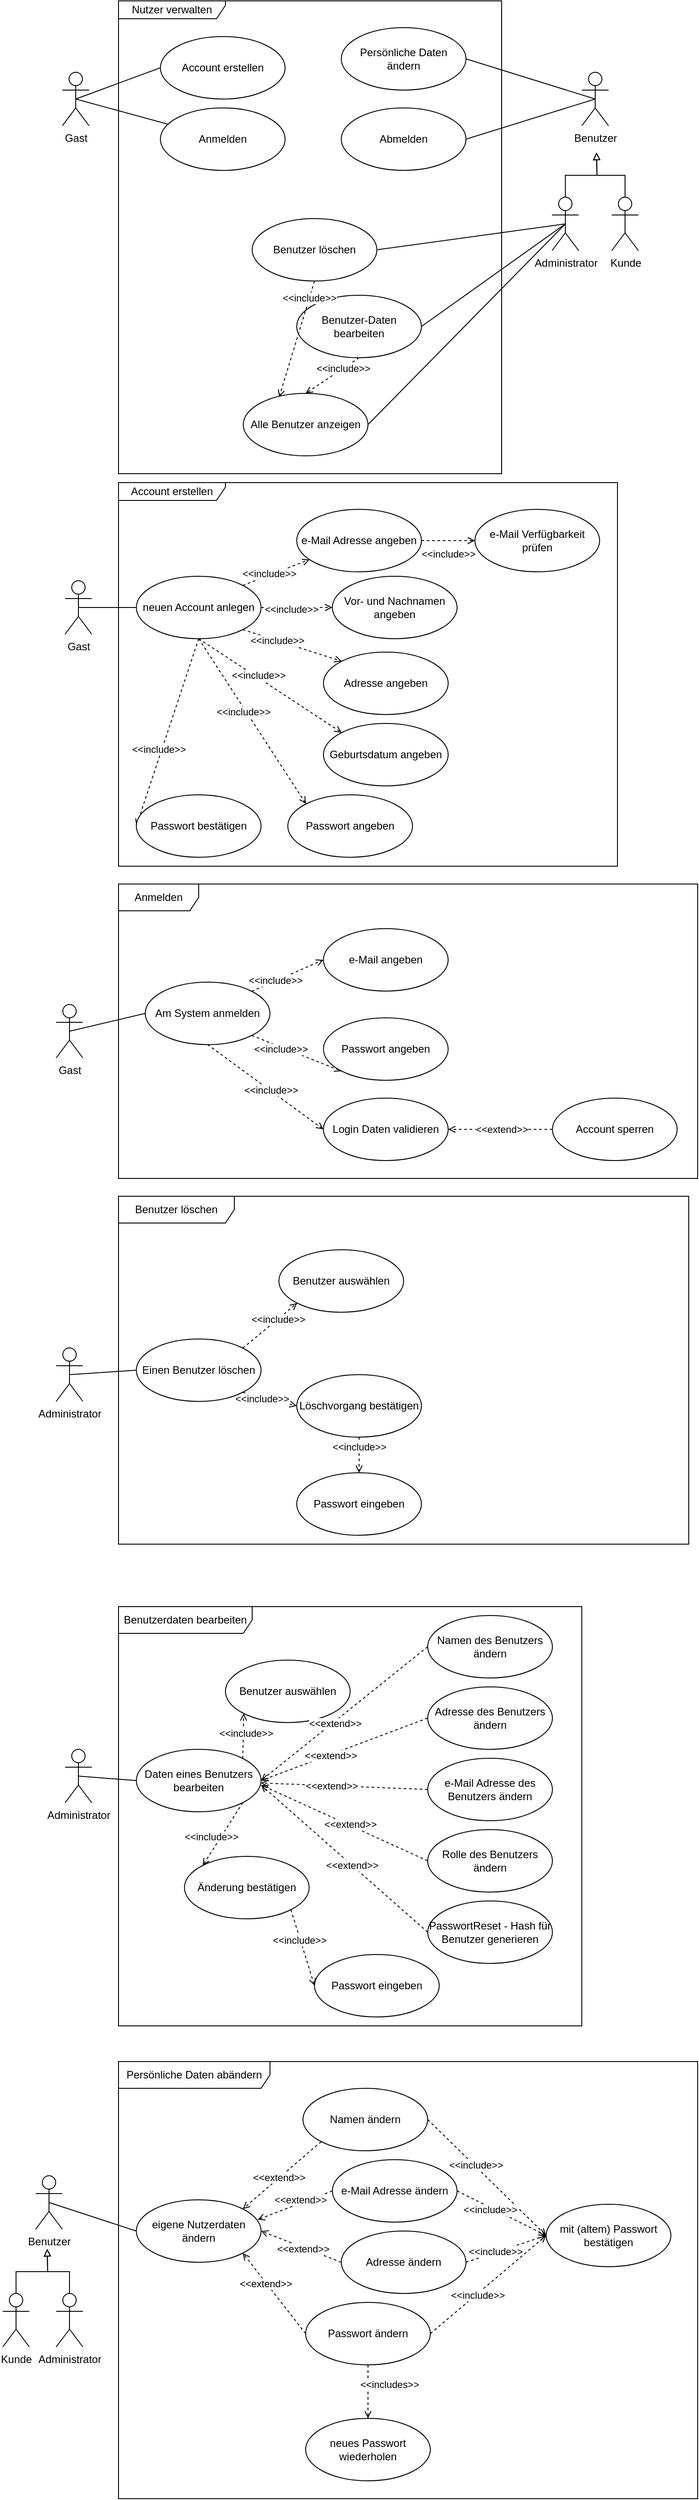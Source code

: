 <mxfile version="13.7.3" type="device"><diagram id="POeYFkMd1v-zB3PudqXQ" name="Seite-1"><mxGraphModel dx="1178" dy="675" grid="1" gridSize="10" guides="1" tooltips="1" connect="1" arrows="1" fold="1" page="1" pageScale="1" pageWidth="827" pageHeight="1169" math="0" shadow="0"><root><mxCell id="0"/><mxCell id="1" parent="0"/><mxCell id="d0swDV7jjRTAJCS_NBHb-1" value="Nutzer verwalten" style="shape=umlFrame;whiteSpace=wrap;html=1;width=120;height=20;" vertex="1" parent="1"><mxGeometry x="200" y="160" width="430" height="530" as="geometry"/></mxCell><mxCell id="d0swDV7jjRTAJCS_NBHb-11" style="rounded=0;orthogonalLoop=1;jettySize=auto;html=1;exitX=0.5;exitY=0.5;exitDx=0;exitDy=0;exitPerimeter=0;entryX=0;entryY=0.5;entryDx=0;entryDy=0;endArrow=none;endFill=0;" edge="1" parent="1" source="d0swDV7jjRTAJCS_NBHb-2" target="d0swDV7jjRTAJCS_NBHb-4"><mxGeometry relative="1" as="geometry"/></mxCell><mxCell id="d0swDV7jjRTAJCS_NBHb-12" style="rounded=0;orthogonalLoop=1;jettySize=auto;html=1;exitX=0.5;exitY=0.5;exitDx=0;exitDy=0;exitPerimeter=0;endArrow=none;endFill=0;" edge="1" parent="1" source="d0swDV7jjRTAJCS_NBHb-2" target="d0swDV7jjRTAJCS_NBHb-5"><mxGeometry relative="1" as="geometry"/></mxCell><mxCell id="d0swDV7jjRTAJCS_NBHb-2" value="Gast" style="shape=umlActor;verticalLabelPosition=bottom;verticalAlign=top;html=1;" vertex="1" parent="1"><mxGeometry x="137" y="240" width="30" height="60" as="geometry"/></mxCell><mxCell id="d0swDV7jjRTAJCS_NBHb-4" value="Account erstellen" style="ellipse;whiteSpace=wrap;html=1;" vertex="1" parent="1"><mxGeometry x="247" y="200" width="140" height="70" as="geometry"/></mxCell><mxCell id="d0swDV7jjRTAJCS_NBHb-5" value="Anmelden" style="ellipse;whiteSpace=wrap;html=1;" vertex="1" parent="1"><mxGeometry x="247" y="280" width="140" height="70" as="geometry"/></mxCell><mxCell id="d0swDV7jjRTAJCS_NBHb-6" value="Persönliche Daten ändern" style="ellipse;whiteSpace=wrap;html=1;" vertex="1" parent="1"><mxGeometry x="450" y="190" width="140" height="70" as="geometry"/></mxCell><mxCell id="d0swDV7jjRTAJCS_NBHb-7" value="Abmelden" style="ellipse;whiteSpace=wrap;html=1;" vertex="1" parent="1"><mxGeometry x="450" y="280" width="140" height="70" as="geometry"/></mxCell><mxCell id="d0swDV7jjRTAJCS_NBHb-59" style="edgeStyle=none;rounded=0;orthogonalLoop=1;jettySize=auto;html=1;exitX=0.5;exitY=1;exitDx=0;exitDy=0;entryX=0.5;entryY=0;entryDx=0;entryDy=0;dashed=1;endArrow=open;endFill=0;" edge="1" parent="1" source="d0swDV7jjRTAJCS_NBHb-8" target="d0swDV7jjRTAJCS_NBHb-57"><mxGeometry relative="1" as="geometry"/></mxCell><mxCell id="d0swDV7jjRTAJCS_NBHb-61" value="&amp;lt;&amp;lt;include&amp;gt;&amp;gt;" style="edgeLabel;html=1;align=center;verticalAlign=middle;resizable=0;points=[];" vertex="1" connectable="0" parent="d0swDV7jjRTAJCS_NBHb-59"><mxGeometry x="-0.386" relative="1" as="geometry"><mxPoint as="offset"/></mxGeometry></mxCell><mxCell id="d0swDV7jjRTAJCS_NBHb-8" value="Benutzer-Daten bearbeiten" style="ellipse;whiteSpace=wrap;html=1;" vertex="1" parent="1"><mxGeometry x="400" y="490" width="140" height="70" as="geometry"/></mxCell><mxCell id="d0swDV7jjRTAJCS_NBHb-60" style="edgeStyle=none;rounded=0;orthogonalLoop=1;jettySize=auto;html=1;exitX=0.5;exitY=1;exitDx=0;exitDy=0;entryX=0.288;entryY=0.059;entryDx=0;entryDy=0;entryPerimeter=0;dashed=1;endArrow=open;endFill=0;" edge="1" parent="1" source="d0swDV7jjRTAJCS_NBHb-9" target="d0swDV7jjRTAJCS_NBHb-57"><mxGeometry relative="1" as="geometry"/></mxCell><mxCell id="d0swDV7jjRTAJCS_NBHb-62" value="&amp;lt;&amp;lt;include&amp;gt;&amp;gt;" style="edgeLabel;html=1;align=center;verticalAlign=middle;resizable=0;points=[];" vertex="1" connectable="0" parent="d0swDV7jjRTAJCS_NBHb-60"><mxGeometry x="-0.714" y="-1" relative="1" as="geometry"><mxPoint as="offset"/></mxGeometry></mxCell><mxCell id="d0swDV7jjRTAJCS_NBHb-9" value="Benutzer löschen" style="ellipse;whiteSpace=wrap;html=1;" vertex="1" parent="1"><mxGeometry x="350" y="404" width="140" height="70" as="geometry"/></mxCell><mxCell id="d0swDV7jjRTAJCS_NBHb-15" style="edgeStyle=none;rounded=0;orthogonalLoop=1;jettySize=auto;html=1;exitX=0.5;exitY=0.5;exitDx=0;exitDy=0;exitPerimeter=0;entryX=1;entryY=0.5;entryDx=0;entryDy=0;endArrow=none;endFill=0;" edge="1" parent="1" source="d0swDV7jjRTAJCS_NBHb-146" target="d0swDV7jjRTAJCS_NBHb-8"><mxGeometry relative="1" as="geometry"><mxPoint x="725" y="510" as="sourcePoint"/></mxGeometry></mxCell><mxCell id="d0swDV7jjRTAJCS_NBHb-16" style="edgeStyle=none;rounded=0;orthogonalLoop=1;jettySize=auto;html=1;exitX=0.5;exitY=0.5;exitDx=0;exitDy=0;exitPerimeter=0;entryX=1;entryY=0.5;entryDx=0;entryDy=0;endArrow=none;endFill=0;" edge="1" parent="1" source="d0swDV7jjRTAJCS_NBHb-146" target="d0swDV7jjRTAJCS_NBHb-9"><mxGeometry relative="1" as="geometry"><mxPoint x="725" y="510" as="sourcePoint"/></mxGeometry></mxCell><mxCell id="d0swDV7jjRTAJCS_NBHb-58" style="edgeStyle=none;rounded=0;orthogonalLoop=1;jettySize=auto;html=1;exitX=0.5;exitY=0.5;exitDx=0;exitDy=0;exitPerimeter=0;entryX=1;entryY=0.5;entryDx=0;entryDy=0;endArrow=none;endFill=0;" edge="1" parent="1" source="d0swDV7jjRTAJCS_NBHb-146" target="d0swDV7jjRTAJCS_NBHb-57"><mxGeometry relative="1" as="geometry"><mxPoint x="725" y="510" as="sourcePoint"/></mxGeometry></mxCell><mxCell id="d0swDV7jjRTAJCS_NBHb-17" value="Account erstellen" style="shape=umlFrame;whiteSpace=wrap;html=1;width=120;height=20;" vertex="1" parent="1"><mxGeometry x="200" y="700" width="560" height="430" as="geometry"/></mxCell><mxCell id="d0swDV7jjRTAJCS_NBHb-24" style="edgeStyle=none;rounded=0;orthogonalLoop=1;jettySize=auto;html=1;exitX=0.5;exitY=0.5;exitDx=0;exitDy=0;exitPerimeter=0;endArrow=none;endFill=0;" edge="1" parent="1" source="d0swDV7jjRTAJCS_NBHb-18" target="d0swDV7jjRTAJCS_NBHb-19"><mxGeometry relative="1" as="geometry"/></mxCell><mxCell id="d0swDV7jjRTAJCS_NBHb-18" value="Gast" style="shape=umlActor;verticalLabelPosition=bottom;verticalAlign=top;html=1;" vertex="1" parent="1"><mxGeometry x="140" y="810" width="30" height="60" as="geometry"/></mxCell><mxCell id="d0swDV7jjRTAJCS_NBHb-29" style="edgeStyle=none;rounded=0;orthogonalLoop=1;jettySize=auto;html=1;exitX=1;exitY=0;exitDx=0;exitDy=0;dashed=1;endArrow=open;endFill=0;" edge="1" parent="1" source="d0swDV7jjRTAJCS_NBHb-19" target="d0swDV7jjRTAJCS_NBHb-20"><mxGeometry relative="1" as="geometry"/></mxCell><mxCell id="d0swDV7jjRTAJCS_NBHb-30" value="&amp;lt;&amp;lt;include&amp;gt;&amp;gt;" style="edgeLabel;html=1;align=center;verticalAlign=middle;resizable=0;points=[];" vertex="1" connectable="0" parent="d0swDV7jjRTAJCS_NBHb-29"><mxGeometry x="-0.198" y="2" relative="1" as="geometry"><mxPoint as="offset"/></mxGeometry></mxCell><mxCell id="d0swDV7jjRTAJCS_NBHb-31" style="edgeStyle=none;rounded=0;orthogonalLoop=1;jettySize=auto;html=1;exitX=1;exitY=0.5;exitDx=0;exitDy=0;entryX=0;entryY=0.5;entryDx=0;entryDy=0;dashed=1;endArrow=open;endFill=0;" edge="1" parent="1" source="d0swDV7jjRTAJCS_NBHb-19" target="d0swDV7jjRTAJCS_NBHb-21"><mxGeometry relative="1" as="geometry"/></mxCell><mxCell id="d0swDV7jjRTAJCS_NBHb-32" value="&amp;lt;&amp;lt;include&amp;gt;&amp;gt;" style="edgeLabel;html=1;align=center;verticalAlign=middle;resizable=0;points=[];" vertex="1" connectable="0" parent="d0swDV7jjRTAJCS_NBHb-31"><mxGeometry x="-0.158" y="-2" relative="1" as="geometry"><mxPoint as="offset"/></mxGeometry></mxCell><mxCell id="d0swDV7jjRTAJCS_NBHb-33" style="edgeStyle=none;rounded=0;orthogonalLoop=1;jettySize=auto;html=1;exitX=1;exitY=1;exitDx=0;exitDy=0;entryX=0;entryY=0;entryDx=0;entryDy=0;dashed=1;endArrow=open;endFill=0;" edge="1" parent="1" source="d0swDV7jjRTAJCS_NBHb-19" target="d0swDV7jjRTAJCS_NBHb-22"><mxGeometry relative="1" as="geometry"/></mxCell><mxCell id="d0swDV7jjRTAJCS_NBHb-34" value="&amp;lt;&amp;lt;include&amp;gt;&amp;gt;" style="edgeLabel;html=1;align=center;verticalAlign=middle;resizable=0;points=[];" vertex="1" connectable="0" parent="d0swDV7jjRTAJCS_NBHb-33"><mxGeometry x="-0.302" relative="1" as="geometry"><mxPoint as="offset"/></mxGeometry></mxCell><mxCell id="d0swDV7jjRTAJCS_NBHb-35" style="edgeStyle=none;rounded=0;orthogonalLoop=1;jettySize=auto;html=1;exitX=0.5;exitY=1;exitDx=0;exitDy=0;entryX=0;entryY=0;entryDx=0;entryDy=0;dashed=1;endArrow=open;endFill=0;" edge="1" parent="1" source="d0swDV7jjRTAJCS_NBHb-19" target="d0swDV7jjRTAJCS_NBHb-23"><mxGeometry relative="1" as="geometry"/></mxCell><mxCell id="d0swDV7jjRTAJCS_NBHb-36" value="&amp;lt;&amp;lt;include&amp;gt;&amp;gt;" style="edgeLabel;html=1;align=center;verticalAlign=middle;resizable=0;points=[];" vertex="1" connectable="0" parent="d0swDV7jjRTAJCS_NBHb-35"><mxGeometry x="-0.132" y="-3" relative="1" as="geometry"><mxPoint as="offset"/></mxGeometry></mxCell><mxCell id="d0swDV7jjRTAJCS_NBHb-37" style="edgeStyle=none;rounded=0;orthogonalLoop=1;jettySize=auto;html=1;exitX=0.5;exitY=1;exitDx=0;exitDy=0;entryX=0;entryY=0.5;entryDx=0;entryDy=0;dashed=1;endArrow=open;endFill=0;" edge="1" parent="1" source="d0swDV7jjRTAJCS_NBHb-19" target="d0swDV7jjRTAJCS_NBHb-25"><mxGeometry relative="1" as="geometry"/></mxCell><mxCell id="d0swDV7jjRTAJCS_NBHb-38" value="&amp;lt;&amp;lt;include&amp;gt;&amp;gt;" style="edgeLabel;html=1;align=center;verticalAlign=middle;resizable=0;points=[];" vertex="1" connectable="0" parent="d0swDV7jjRTAJCS_NBHb-37"><mxGeometry x="0.174" y="1" relative="1" as="geometry"><mxPoint x="-5.38" as="offset"/></mxGeometry></mxCell><mxCell id="d0swDV7jjRTAJCS_NBHb-113" style="edgeStyle=none;rounded=0;orthogonalLoop=1;jettySize=auto;html=1;exitX=0.5;exitY=1;exitDx=0;exitDy=0;entryX=0;entryY=0;entryDx=0;entryDy=0;dashed=1;endArrow=open;endFill=0;" edge="1" parent="1" source="d0swDV7jjRTAJCS_NBHb-19" target="d0swDV7jjRTAJCS_NBHb-112"><mxGeometry relative="1" as="geometry"/></mxCell><mxCell id="d0swDV7jjRTAJCS_NBHb-114" value="&amp;lt;&amp;lt;include&amp;gt;&amp;gt;" style="edgeLabel;html=1;align=center;verticalAlign=middle;resizable=0;points=[];" vertex="1" connectable="0" parent="d0swDV7jjRTAJCS_NBHb-113"><mxGeometry x="-0.186" y="2" relative="1" as="geometry"><mxPoint as="offset"/></mxGeometry></mxCell><mxCell id="d0swDV7jjRTAJCS_NBHb-19" value="neuen Account anlegen" style="ellipse;whiteSpace=wrap;html=1;" vertex="1" parent="1"><mxGeometry x="220" y="805" width="140" height="70" as="geometry"/></mxCell><mxCell id="d0swDV7jjRTAJCS_NBHb-27" style="edgeStyle=none;rounded=0;orthogonalLoop=1;jettySize=auto;html=1;exitX=1;exitY=0.5;exitDx=0;exitDy=0;entryX=0;entryY=0.5;entryDx=0;entryDy=0;dashed=1;endArrow=open;endFill=0;" edge="1" parent="1" source="d0swDV7jjRTAJCS_NBHb-20" target="d0swDV7jjRTAJCS_NBHb-26"><mxGeometry relative="1" as="geometry"/></mxCell><mxCell id="d0swDV7jjRTAJCS_NBHb-28" value="&amp;lt;&amp;lt;include&amp;gt;&amp;gt;" style="edgeLabel;html=1;align=center;verticalAlign=middle;resizable=0;points=[];" vertex="1" connectable="0" parent="d0swDV7jjRTAJCS_NBHb-27"><mxGeometry x="-0.343" y="-1" relative="1" as="geometry"><mxPoint x="10.19" y="14" as="offset"/></mxGeometry></mxCell><mxCell id="d0swDV7jjRTAJCS_NBHb-20" value="e-Mail Adresse angeben" style="ellipse;whiteSpace=wrap;html=1;" vertex="1" parent="1"><mxGeometry x="400" y="730" width="140" height="70" as="geometry"/></mxCell><mxCell id="d0swDV7jjRTAJCS_NBHb-21" value="Vor- und Nachnamen angeben" style="ellipse;whiteSpace=wrap;html=1;" vertex="1" parent="1"><mxGeometry x="440" y="805" width="140" height="70" as="geometry"/></mxCell><mxCell id="d0swDV7jjRTAJCS_NBHb-22" value="Adresse angeben" style="ellipse;whiteSpace=wrap;html=1;" vertex="1" parent="1"><mxGeometry x="430" y="890" width="140" height="70" as="geometry"/></mxCell><mxCell id="d0swDV7jjRTAJCS_NBHb-23" value="Passwort angeben" style="ellipse;whiteSpace=wrap;html=1;" vertex="1" parent="1"><mxGeometry x="390" y="1050" width="140" height="70" as="geometry"/></mxCell><mxCell id="d0swDV7jjRTAJCS_NBHb-25" value="Passwort bestätigen" style="ellipse;whiteSpace=wrap;html=1;" vertex="1" parent="1"><mxGeometry x="220" y="1050" width="140" height="70" as="geometry"/></mxCell><mxCell id="d0swDV7jjRTAJCS_NBHb-26" value="e-Mail Verfügbarkeit prüfen" style="ellipse;whiteSpace=wrap;html=1;" vertex="1" parent="1"><mxGeometry x="600" y="730" width="140" height="70" as="geometry"/></mxCell><mxCell id="d0swDV7jjRTAJCS_NBHb-39" value="Anmelden" style="shape=umlFrame;whiteSpace=wrap;html=1;width=90;height=30;" vertex="1" parent="1"><mxGeometry x="200" y="1150" width="650" height="330" as="geometry"/></mxCell><mxCell id="d0swDV7jjRTAJCS_NBHb-56" style="edgeStyle=none;rounded=0;orthogonalLoop=1;jettySize=auto;html=1;exitX=0.5;exitY=0.5;exitDx=0;exitDy=0;exitPerimeter=0;entryX=0;entryY=0.5;entryDx=0;entryDy=0;endArrow=none;endFill=0;" edge="1" parent="1" source="d0swDV7jjRTAJCS_NBHb-40" target="d0swDV7jjRTAJCS_NBHb-41"><mxGeometry relative="1" as="geometry"/></mxCell><mxCell id="d0swDV7jjRTAJCS_NBHb-40" value="Gast" style="shape=umlActor;verticalLabelPosition=bottom;verticalAlign=top;html=1;" vertex="1" parent="1"><mxGeometry x="130" y="1285" width="30" height="60" as="geometry"/></mxCell><mxCell id="d0swDV7jjRTAJCS_NBHb-44" style="edgeStyle=none;rounded=0;orthogonalLoop=1;jettySize=auto;html=1;exitX=1;exitY=0;exitDx=0;exitDy=0;entryX=0;entryY=0.5;entryDx=0;entryDy=0;dashed=1;endArrow=open;endFill=0;" edge="1" parent="1" source="d0swDV7jjRTAJCS_NBHb-41" target="d0swDV7jjRTAJCS_NBHb-42"><mxGeometry relative="1" as="geometry"/></mxCell><mxCell id="d0swDV7jjRTAJCS_NBHb-45" value="&amp;lt;&amp;lt;include&amp;gt;&amp;gt;" style="edgeLabel;html=1;align=center;verticalAlign=middle;resizable=0;points=[];" vertex="1" connectable="0" parent="d0swDV7jjRTAJCS_NBHb-44"><mxGeometry x="-0.342" y="1" relative="1" as="geometry"><mxPoint as="offset"/></mxGeometry></mxCell><mxCell id="d0swDV7jjRTAJCS_NBHb-46" style="edgeStyle=none;rounded=0;orthogonalLoop=1;jettySize=auto;html=1;exitX=1;exitY=1;exitDx=0;exitDy=0;entryX=0;entryY=1;entryDx=0;entryDy=0;dashed=1;endArrow=open;endFill=0;" edge="1" parent="1" source="d0swDV7jjRTAJCS_NBHb-41" target="d0swDV7jjRTAJCS_NBHb-43"><mxGeometry relative="1" as="geometry"/></mxCell><mxCell id="d0swDV7jjRTAJCS_NBHb-47" value="&amp;lt;&amp;lt;include&amp;gt;&amp;gt;" style="edgeLabel;html=1;align=center;verticalAlign=middle;resizable=0;points=[];" vertex="1" connectable="0" parent="d0swDV7jjRTAJCS_NBHb-46"><mxGeometry x="-0.339" y="-2" relative="1" as="geometry"><mxPoint as="offset"/></mxGeometry></mxCell><mxCell id="d0swDV7jjRTAJCS_NBHb-51" style="edgeStyle=none;rounded=0;orthogonalLoop=1;jettySize=auto;html=1;exitX=0.5;exitY=1;exitDx=0;exitDy=0;entryX=0;entryY=0.5;entryDx=0;entryDy=0;dashed=1;endArrow=open;endFill=0;" edge="1" parent="1" source="d0swDV7jjRTAJCS_NBHb-41" target="d0swDV7jjRTAJCS_NBHb-50"><mxGeometry relative="1" as="geometry"/></mxCell><mxCell id="d0swDV7jjRTAJCS_NBHb-52" value="&amp;lt;&amp;lt;include&amp;gt;&amp;gt;" style="edgeLabel;html=1;align=center;verticalAlign=middle;resizable=0;points=[];" vertex="1" connectable="0" parent="d0swDV7jjRTAJCS_NBHb-51"><mxGeometry x="0.087" y="1" relative="1" as="geometry"><mxPoint as="offset"/></mxGeometry></mxCell><mxCell id="d0swDV7jjRTAJCS_NBHb-41" value="Am System anmelden" style="ellipse;whiteSpace=wrap;html=1;" vertex="1" parent="1"><mxGeometry x="230" y="1260" width="140" height="70" as="geometry"/></mxCell><mxCell id="d0swDV7jjRTAJCS_NBHb-42" value="e-Mail angeben" style="ellipse;whiteSpace=wrap;html=1;" vertex="1" parent="1"><mxGeometry x="430" y="1200" width="140" height="70" as="geometry"/></mxCell><mxCell id="d0swDV7jjRTAJCS_NBHb-43" value="Passwort angeben" style="ellipse;whiteSpace=wrap;html=1;" vertex="1" parent="1"><mxGeometry x="430" y="1300" width="140" height="70" as="geometry"/></mxCell><mxCell id="d0swDV7jjRTAJCS_NBHb-50" value="Login Daten validieren" style="ellipse;whiteSpace=wrap;html=1;" vertex="1" parent="1"><mxGeometry x="430" y="1390" width="140" height="70" as="geometry"/></mxCell><mxCell id="d0swDV7jjRTAJCS_NBHb-54" style="edgeStyle=none;rounded=0;orthogonalLoop=1;jettySize=auto;html=1;exitX=0;exitY=0.5;exitDx=0;exitDy=0;entryX=1;entryY=0.5;entryDx=0;entryDy=0;dashed=1;endArrow=open;endFill=0;" edge="1" parent="1" source="d0swDV7jjRTAJCS_NBHb-53" target="d0swDV7jjRTAJCS_NBHb-50"><mxGeometry relative="1" as="geometry"/></mxCell><mxCell id="d0swDV7jjRTAJCS_NBHb-55" value="&amp;lt;&amp;lt;extend&amp;gt;&amp;gt;" style="edgeLabel;html=1;align=center;verticalAlign=middle;resizable=0;points=[];" vertex="1" connectable="0" parent="d0swDV7jjRTAJCS_NBHb-54"><mxGeometry x="0.238" y="1" relative="1" as="geometry"><mxPoint x="15.57" y="-1" as="offset"/></mxGeometry></mxCell><mxCell id="d0swDV7jjRTAJCS_NBHb-53" value="Account sperren" style="ellipse;whiteSpace=wrap;html=1;" vertex="1" parent="1"><mxGeometry x="687" y="1390" width="140" height="70" as="geometry"/></mxCell><mxCell id="d0swDV7jjRTAJCS_NBHb-57" value="Alle Benutzer anzeigen" style="ellipse;whiteSpace=wrap;html=1;" vertex="1" parent="1"><mxGeometry x="340" y="600" width="140" height="70" as="geometry"/></mxCell><mxCell id="d0swDV7jjRTAJCS_NBHb-63" value="Benutzer löschen" style="shape=umlFrame;whiteSpace=wrap;html=1;width=130;height=30;" vertex="1" parent="1"><mxGeometry x="200" y="1500" width="640" height="390" as="geometry"/></mxCell><mxCell id="d0swDV7jjRTAJCS_NBHb-66" style="edgeStyle=none;rounded=0;orthogonalLoop=1;jettySize=auto;html=1;exitX=0.5;exitY=0.5;exitDx=0;exitDy=0;exitPerimeter=0;entryX=0;entryY=0.5;entryDx=0;entryDy=0;endArrow=none;endFill=0;" edge="1" parent="1" source="d0swDV7jjRTAJCS_NBHb-64" target="d0swDV7jjRTAJCS_NBHb-65"><mxGeometry relative="1" as="geometry"/></mxCell><mxCell id="d0swDV7jjRTAJCS_NBHb-64" value="Administrator" style="shape=umlActor;verticalLabelPosition=bottom;verticalAlign=top;html=1;" vertex="1" parent="1"><mxGeometry x="130" y="1670" width="30" height="60" as="geometry"/></mxCell><mxCell id="d0swDV7jjRTAJCS_NBHb-68" style="edgeStyle=none;rounded=0;orthogonalLoop=1;jettySize=auto;html=1;exitX=1;exitY=0;exitDx=0;exitDy=0;entryX=0;entryY=1;entryDx=0;entryDy=0;dashed=1;endArrow=open;endFill=0;" edge="1" parent="1" source="d0swDV7jjRTAJCS_NBHb-65" target="d0swDV7jjRTAJCS_NBHb-67"><mxGeometry relative="1" as="geometry"/></mxCell><mxCell id="d0swDV7jjRTAJCS_NBHb-69" value="&amp;lt;&amp;lt;include&amp;gt;&amp;gt;" style="edgeLabel;html=1;align=center;verticalAlign=middle;resizable=0;points=[];" vertex="1" connectable="0" parent="d0swDV7jjRTAJCS_NBHb-68"><mxGeometry x="0.273" relative="1" as="geometry"><mxPoint as="offset"/></mxGeometry></mxCell><mxCell id="d0swDV7jjRTAJCS_NBHb-71" style="edgeStyle=none;rounded=0;orthogonalLoop=1;jettySize=auto;html=1;exitX=1;exitY=1;exitDx=0;exitDy=0;entryX=0;entryY=0.5;entryDx=0;entryDy=0;dashed=1;endArrow=open;endFill=0;" edge="1" parent="1" source="d0swDV7jjRTAJCS_NBHb-65" target="d0swDV7jjRTAJCS_NBHb-70"><mxGeometry relative="1" as="geometry"/></mxCell><mxCell id="d0swDV7jjRTAJCS_NBHb-72" value="&amp;lt;&amp;lt;include&amp;gt;&amp;gt;" style="edgeLabel;html=1;align=center;verticalAlign=middle;resizable=0;points=[];" vertex="1" connectable="0" parent="d0swDV7jjRTAJCS_NBHb-71"><mxGeometry x="-0.272" y="-2" relative="1" as="geometry"><mxPoint as="offset"/></mxGeometry></mxCell><mxCell id="d0swDV7jjRTAJCS_NBHb-65" value="Einen Benutzer löschen" style="ellipse;whiteSpace=wrap;html=1;" vertex="1" parent="1"><mxGeometry x="220" y="1660" width="140" height="70" as="geometry"/></mxCell><mxCell id="d0swDV7jjRTAJCS_NBHb-67" value="Benutzer auswählen" style="ellipse;whiteSpace=wrap;html=1;" vertex="1" parent="1"><mxGeometry x="380" y="1560" width="140" height="70" as="geometry"/></mxCell><mxCell id="d0swDV7jjRTAJCS_NBHb-88" style="edgeStyle=none;rounded=0;orthogonalLoop=1;jettySize=auto;html=1;exitX=0.5;exitY=1;exitDx=0;exitDy=0;entryX=0.5;entryY=0;entryDx=0;entryDy=0;dashed=1;endArrow=open;endFill=0;" edge="1" parent="1" source="d0swDV7jjRTAJCS_NBHb-70" target="d0swDV7jjRTAJCS_NBHb-87"><mxGeometry relative="1" as="geometry"/></mxCell><mxCell id="d0swDV7jjRTAJCS_NBHb-89" value="&amp;lt;&amp;lt;include&amp;gt;&amp;gt;" style="edgeLabel;html=1;align=center;verticalAlign=middle;resizable=0;points=[];" vertex="1" connectable="0" parent="d0swDV7jjRTAJCS_NBHb-88"><mxGeometry x="-0.44" y="3" relative="1" as="geometry"><mxPoint x="-3" as="offset"/></mxGeometry></mxCell><mxCell id="d0swDV7jjRTAJCS_NBHb-70" value="Löschvorgang bestätigen" style="ellipse;whiteSpace=wrap;html=1;" vertex="1" parent="1"><mxGeometry x="400" y="1700" width="140" height="70" as="geometry"/></mxCell><mxCell id="d0swDV7jjRTAJCS_NBHb-73" value="Benutzerdaten bearbeiten" style="shape=umlFrame;whiteSpace=wrap;html=1;width=150;height=30;" vertex="1" parent="1"><mxGeometry x="200" y="1960" width="520" height="470" as="geometry"/></mxCell><mxCell id="d0swDV7jjRTAJCS_NBHb-94" style="edgeStyle=none;rounded=0;orthogonalLoop=1;jettySize=auto;html=1;exitX=0.5;exitY=0.5;exitDx=0;exitDy=0;exitPerimeter=0;entryX=0;entryY=0.5;entryDx=0;entryDy=0;endArrow=none;endFill=0;" edge="1" parent="1" source="d0swDV7jjRTAJCS_NBHb-74" target="d0swDV7jjRTAJCS_NBHb-77"><mxGeometry relative="1" as="geometry"/></mxCell><mxCell id="d0swDV7jjRTAJCS_NBHb-74" value="Administrator" style="shape=umlActor;verticalLabelPosition=bottom;verticalAlign=top;html=1;" vertex="1" parent="1"><mxGeometry x="140" y="2120" width="30" height="60" as="geometry"/></mxCell><mxCell id="d0swDV7jjRTAJCS_NBHb-79" style="edgeStyle=none;rounded=0;orthogonalLoop=1;jettySize=auto;html=1;exitX=1;exitY=0;exitDx=0;exitDy=0;entryX=0;entryY=1;entryDx=0;entryDy=0;dashed=1;endArrow=open;endFill=0;" edge="1" parent="1" source="d0swDV7jjRTAJCS_NBHb-77" target="d0swDV7jjRTAJCS_NBHb-78"><mxGeometry relative="1" as="geometry"/></mxCell><mxCell id="d0swDV7jjRTAJCS_NBHb-80" value="&amp;lt;&amp;lt;include&amp;gt;&amp;gt;" style="edgeLabel;html=1;align=center;verticalAlign=middle;resizable=0;points=[];" vertex="1" connectable="0" parent="d0swDV7jjRTAJCS_NBHb-79"><mxGeometry x="0.143" y="-3" relative="1" as="geometry"><mxPoint as="offset"/></mxGeometry></mxCell><mxCell id="d0swDV7jjRTAJCS_NBHb-82" style="edgeStyle=none;rounded=0;orthogonalLoop=1;jettySize=auto;html=1;exitX=1;exitY=1;exitDx=0;exitDy=0;entryX=0;entryY=0;entryDx=0;entryDy=0;dashed=1;endArrow=open;endFill=0;" edge="1" parent="1" source="d0swDV7jjRTAJCS_NBHb-77" target="d0swDV7jjRTAJCS_NBHb-81"><mxGeometry relative="1" as="geometry"/></mxCell><mxCell id="d0swDV7jjRTAJCS_NBHb-83" value="&amp;lt;&amp;lt;include&amp;gt;&amp;gt;" style="edgeLabel;html=1;align=center;verticalAlign=middle;resizable=0;points=[];" vertex="1" connectable="0" parent="d0swDV7jjRTAJCS_NBHb-82"><mxGeometry x="0.173" relative="1" as="geometry"><mxPoint x="-9.48" y="-3.56" as="offset"/></mxGeometry></mxCell><mxCell id="d0swDV7jjRTAJCS_NBHb-77" value="Daten eines Benutzers bearbeiten" style="ellipse;whiteSpace=wrap;html=1;" vertex="1" parent="1"><mxGeometry x="220" y="2120" width="140" height="70" as="geometry"/></mxCell><mxCell id="d0swDV7jjRTAJCS_NBHb-78" value="Benutzer auswählen" style="ellipse;whiteSpace=wrap;html=1;" vertex="1" parent="1"><mxGeometry x="320" y="2020" width="140" height="70" as="geometry"/></mxCell><mxCell id="d0swDV7jjRTAJCS_NBHb-85" style="edgeStyle=none;rounded=0;orthogonalLoop=1;jettySize=auto;html=1;exitX=1;exitY=1;exitDx=0;exitDy=0;entryX=0;entryY=0.5;entryDx=0;entryDy=0;dashed=1;endArrow=open;endFill=0;" edge="1" parent="1" source="d0swDV7jjRTAJCS_NBHb-81" target="d0swDV7jjRTAJCS_NBHb-84"><mxGeometry relative="1" as="geometry"/></mxCell><mxCell id="d0swDV7jjRTAJCS_NBHb-86" value="&amp;lt;&amp;lt;include&amp;gt;&amp;gt;" style="edgeLabel;html=1;align=center;verticalAlign=middle;resizable=0;points=[];" vertex="1" connectable="0" parent="d0swDV7jjRTAJCS_NBHb-85"><mxGeometry x="-0.213" y="-1" relative="1" as="geometry"><mxPoint as="offset"/></mxGeometry></mxCell><mxCell id="d0swDV7jjRTAJCS_NBHb-81" value="Änderung bestätigen" style="ellipse;whiteSpace=wrap;html=1;" vertex="1" parent="1"><mxGeometry x="274" y="2240" width="140" height="70" as="geometry"/></mxCell><mxCell id="d0swDV7jjRTAJCS_NBHb-84" value="Passwort eingeben" style="ellipse;whiteSpace=wrap;html=1;" vertex="1" parent="1"><mxGeometry x="420" y="2350" width="140" height="70" as="geometry"/></mxCell><mxCell id="d0swDV7jjRTAJCS_NBHb-87" value="Passwort eingeben" style="ellipse;whiteSpace=wrap;html=1;" vertex="1" parent="1"><mxGeometry x="400" y="1810" width="140" height="70" as="geometry"/></mxCell><mxCell id="d0swDV7jjRTAJCS_NBHb-96" style="edgeStyle=none;rounded=0;orthogonalLoop=1;jettySize=auto;html=1;exitX=0;exitY=0.5;exitDx=0;exitDy=0;entryX=1;entryY=0.5;entryDx=0;entryDy=0;dashed=1;endArrow=open;endFill=0;" edge="1" parent="1" source="d0swDV7jjRTAJCS_NBHb-90" target="d0swDV7jjRTAJCS_NBHb-77"><mxGeometry relative="1" as="geometry"/></mxCell><mxCell id="d0swDV7jjRTAJCS_NBHb-97" value="&amp;lt;&amp;lt;extend&amp;gt;&amp;gt;" style="edgeLabel;html=1;align=center;verticalAlign=middle;resizable=0;points=[];" vertex="1" connectable="0" parent="d0swDV7jjRTAJCS_NBHb-96"><mxGeometry x="0.127" y="2" relative="1" as="geometry"><mxPoint as="offset"/></mxGeometry></mxCell><mxCell id="d0swDV7jjRTAJCS_NBHb-90" value="Namen des Benutzers ändern" style="ellipse;whiteSpace=wrap;html=1;" vertex="1" parent="1"><mxGeometry x="547" y="1970" width="140" height="70" as="geometry"/></mxCell><mxCell id="d0swDV7jjRTAJCS_NBHb-98" style="edgeStyle=none;rounded=0;orthogonalLoop=1;jettySize=auto;html=1;exitX=0;exitY=0.5;exitDx=0;exitDy=0;entryX=1;entryY=0.5;entryDx=0;entryDy=0;dashed=1;endArrow=open;endFill=0;" edge="1" parent="1" source="d0swDV7jjRTAJCS_NBHb-91" target="d0swDV7jjRTAJCS_NBHb-77"><mxGeometry relative="1" as="geometry"/></mxCell><mxCell id="d0swDV7jjRTAJCS_NBHb-99" value="&amp;lt;&amp;lt;extend&amp;gt;&amp;gt;" style="edgeLabel;html=1;align=center;verticalAlign=middle;resizable=0;points=[];" vertex="1" connectable="0" parent="d0swDV7jjRTAJCS_NBHb-98"><mxGeometry x="0.176" y="1" relative="1" as="geometry"><mxPoint as="offset"/></mxGeometry></mxCell><mxCell id="d0swDV7jjRTAJCS_NBHb-91" value="Adresse des Benutzers ändern" style="ellipse;whiteSpace=wrap;html=1;" vertex="1" parent="1"><mxGeometry x="547" y="2050" width="140" height="70" as="geometry"/></mxCell><mxCell id="d0swDV7jjRTAJCS_NBHb-104" style="edgeStyle=none;rounded=0;orthogonalLoop=1;jettySize=auto;html=1;exitX=0;exitY=0.5;exitDx=0;exitDy=0;dashed=1;endArrow=open;endFill=0;" edge="1" parent="1" source="d0swDV7jjRTAJCS_NBHb-92"><mxGeometry relative="1" as="geometry"><mxPoint x="360" y="2160" as="targetPoint"/></mxGeometry></mxCell><mxCell id="d0swDV7jjRTAJCS_NBHb-105" value="&amp;lt;&amp;lt;extend&amp;gt;&amp;gt;" style="edgeLabel;html=1;align=center;verticalAlign=middle;resizable=0;points=[];" vertex="1" connectable="0" parent="d0swDV7jjRTAJCS_NBHb-104"><mxGeometry x="-0.085" relative="1" as="geometry"><mxPoint as="offset"/></mxGeometry></mxCell><mxCell id="d0swDV7jjRTAJCS_NBHb-92" value="PasswortReset - Hash für Benutzer generieren" style="ellipse;whiteSpace=wrap;html=1;" vertex="1" parent="1"><mxGeometry x="547" y="2290" width="140" height="70" as="geometry"/></mxCell><mxCell id="d0swDV7jjRTAJCS_NBHb-100" style="edgeStyle=none;rounded=0;orthogonalLoop=1;jettySize=auto;html=1;exitX=0;exitY=0.5;exitDx=0;exitDy=0;dashed=1;endArrow=open;endFill=0;" edge="1" parent="1" source="d0swDV7jjRTAJCS_NBHb-93" target="d0swDV7jjRTAJCS_NBHb-77"><mxGeometry relative="1" as="geometry"/></mxCell><mxCell id="d0swDV7jjRTAJCS_NBHb-101" value="&amp;lt;&amp;lt;extend&amp;gt;&amp;gt;" style="edgeLabel;html=1;align=center;verticalAlign=middle;resizable=0;points=[];" vertex="1" connectable="0" parent="d0swDV7jjRTAJCS_NBHb-100"><mxGeometry x="0.158" relative="1" as="geometry"><mxPoint as="offset"/></mxGeometry></mxCell><mxCell id="d0swDV7jjRTAJCS_NBHb-93" value="e-Mail Adresse des Benutzers ändern" style="ellipse;whiteSpace=wrap;html=1;" vertex="1" parent="1"><mxGeometry x="547" y="2130" width="140" height="70" as="geometry"/></mxCell><mxCell id="d0swDV7jjRTAJCS_NBHb-102" style="edgeStyle=none;rounded=0;orthogonalLoop=1;jettySize=auto;html=1;exitX=0;exitY=0.5;exitDx=0;exitDy=0;dashed=1;endArrow=open;endFill=0;" edge="1" parent="1" source="d0swDV7jjRTAJCS_NBHb-95"><mxGeometry relative="1" as="geometry"><mxPoint x="360" y="2160" as="targetPoint"/></mxGeometry></mxCell><mxCell id="d0swDV7jjRTAJCS_NBHb-103" value="&amp;lt;&amp;lt;extend&amp;gt;&amp;gt;" style="edgeLabel;html=1;align=center;verticalAlign=middle;resizable=0;points=[];" vertex="1" connectable="0" parent="d0swDV7jjRTAJCS_NBHb-102"><mxGeometry x="-0.061" y="-1" relative="1" as="geometry"><mxPoint as="offset"/></mxGeometry></mxCell><mxCell id="d0swDV7jjRTAJCS_NBHb-95" value="Rolle des Benutzers ändern" style="ellipse;whiteSpace=wrap;html=1;" vertex="1" parent="1"><mxGeometry x="547" y="2210" width="140" height="70" as="geometry"/></mxCell><mxCell id="d0swDV7jjRTAJCS_NBHb-106" value="Persönliche Daten abändern" style="shape=umlFrame;whiteSpace=wrap;html=1;width=170;height=30;" vertex="1" parent="1"><mxGeometry x="200" y="2470" width="650" height="490" as="geometry"/></mxCell><mxCell id="d0swDV7jjRTAJCS_NBHb-107" value="eigene Nutzerdaten ändern" style="ellipse;whiteSpace=wrap;html=1;" vertex="1" parent="1"><mxGeometry x="220" y="2625" width="140" height="70" as="geometry"/></mxCell><mxCell id="d0swDV7jjRTAJCS_NBHb-142" style="edgeStyle=orthogonalEdgeStyle;rounded=0;orthogonalLoop=1;jettySize=auto;html=1;exitX=0.5;exitY=0;exitDx=0;exitDy=0;exitPerimeter=0;endArrow=block;endFill=0;" edge="1" parent="1" source="d0swDV7jjRTAJCS_NBHb-108"><mxGeometry relative="1" as="geometry"><mxPoint x="120" y="2680" as="targetPoint"/></mxGeometry></mxCell><mxCell id="d0swDV7jjRTAJCS_NBHb-108" value="Administrator" style="shape=umlActor;verticalLabelPosition=bottom;verticalAlign=top;html=1;" vertex="1" parent="1"><mxGeometry x="130" y="2730" width="30" height="60" as="geometry"/></mxCell><mxCell id="d0swDV7jjRTAJCS_NBHb-141" style="edgeStyle=orthogonalEdgeStyle;rounded=0;orthogonalLoop=1;jettySize=auto;html=1;exitX=0.5;exitY=0;exitDx=0;exitDy=0;exitPerimeter=0;endArrow=block;endFill=0;" edge="1" parent="1" source="d0swDV7jjRTAJCS_NBHb-109"><mxGeometry relative="1" as="geometry"><mxPoint x="120" y="2680" as="targetPoint"/></mxGeometry></mxCell><mxCell id="d0swDV7jjRTAJCS_NBHb-109" value="Kunde" style="shape=umlActor;verticalLabelPosition=bottom;verticalAlign=top;html=1;" vertex="1" parent="1"><mxGeometry x="70" y="2730" width="30" height="60" as="geometry"/></mxCell><mxCell id="d0swDV7jjRTAJCS_NBHb-130" style="edgeStyle=none;rounded=0;orthogonalLoop=1;jettySize=auto;html=1;exitX=0;exitY=1;exitDx=0;exitDy=0;entryX=1;entryY=0;entryDx=0;entryDy=0;dashed=1;endArrow=open;endFill=0;" edge="1" parent="1" source="d0swDV7jjRTAJCS_NBHb-110" target="d0swDV7jjRTAJCS_NBHb-107"><mxGeometry relative="1" as="geometry"/></mxCell><mxCell id="d0swDV7jjRTAJCS_NBHb-131" value="&amp;lt;&amp;lt;extend&amp;gt;&amp;gt;" style="edgeLabel;html=1;align=center;verticalAlign=middle;resizable=0;points=[];" vertex="1" connectable="0" parent="d0swDV7jjRTAJCS_NBHb-130"><mxGeometry x="0.206" y="1" relative="1" as="geometry"><mxPoint x="4.76" y="-5.9" as="offset"/></mxGeometry></mxCell><mxCell id="d0swDV7jjRTAJCS_NBHb-132" style="edgeStyle=none;rounded=0;orthogonalLoop=1;jettySize=auto;html=1;exitX=1;exitY=0.5;exitDx=0;exitDy=0;entryX=0;entryY=0.5;entryDx=0;entryDy=0;dashed=1;endArrow=open;endFill=0;" edge="1" parent="1" source="d0swDV7jjRTAJCS_NBHb-110" target="d0swDV7jjRTAJCS_NBHb-120"><mxGeometry relative="1" as="geometry"/></mxCell><mxCell id="d0swDV7jjRTAJCS_NBHb-133" value="&amp;lt;&amp;lt;include&amp;gt;&amp;gt;" style="edgeLabel;html=1;align=center;verticalAlign=middle;resizable=0;points=[];" vertex="1" connectable="0" parent="d0swDV7jjRTAJCS_NBHb-132"><mxGeometry x="-0.205" y="1" relative="1" as="geometry"><mxPoint as="offset"/></mxGeometry></mxCell><mxCell id="d0swDV7jjRTAJCS_NBHb-110" value="Namen ändern" style="ellipse;whiteSpace=wrap;html=1;" vertex="1" parent="1"><mxGeometry x="407" y="2500" width="140" height="70" as="geometry"/></mxCell><mxCell id="d0swDV7jjRTAJCS_NBHb-128" style="edgeStyle=none;rounded=0;orthogonalLoop=1;jettySize=auto;html=1;exitX=0;exitY=0.5;exitDx=0;exitDy=0;entryX=0.973;entryY=0.318;entryDx=0;entryDy=0;entryPerimeter=0;dashed=1;endArrow=open;endFill=0;" edge="1" parent="1" source="d0swDV7jjRTAJCS_NBHb-111" target="d0swDV7jjRTAJCS_NBHb-107"><mxGeometry relative="1" as="geometry"/></mxCell><mxCell id="d0swDV7jjRTAJCS_NBHb-129" value="&amp;lt;&amp;lt;extend&amp;gt;&amp;gt;" style="edgeLabel;html=1;align=center;verticalAlign=middle;resizable=0;points=[];" vertex="1" connectable="0" parent="d0swDV7jjRTAJCS_NBHb-128"><mxGeometry x="0.167" y="-1" relative="1" as="geometry"><mxPoint x="13.33" y="-7.86" as="offset"/></mxGeometry></mxCell><mxCell id="d0swDV7jjRTAJCS_NBHb-134" style="edgeStyle=none;rounded=0;orthogonalLoop=1;jettySize=auto;html=1;exitX=1;exitY=0.5;exitDx=0;exitDy=0;entryX=0;entryY=0.5;entryDx=0;entryDy=0;dashed=1;endArrow=open;endFill=0;" edge="1" parent="1" source="d0swDV7jjRTAJCS_NBHb-111" target="d0swDV7jjRTAJCS_NBHb-120"><mxGeometry relative="1" as="geometry"/></mxCell><mxCell id="d0swDV7jjRTAJCS_NBHb-135" value="&amp;lt;&amp;lt;include&amp;gt;&amp;gt;" style="edgeLabel;html=1;align=center;verticalAlign=middle;resizable=0;points=[];" vertex="1" connectable="0" parent="d0swDV7jjRTAJCS_NBHb-134"><mxGeometry x="-0.253" y="-2" relative="1" as="geometry"><mxPoint as="offset"/></mxGeometry></mxCell><mxCell id="d0swDV7jjRTAJCS_NBHb-111" value="e-Mail Adresse ändern" style="ellipse;whiteSpace=wrap;html=1;" vertex="1" parent="1"><mxGeometry x="440" y="2580" width="140" height="70" as="geometry"/></mxCell><mxCell id="d0swDV7jjRTAJCS_NBHb-112" value="Geburtsdatum angeben" style="ellipse;whiteSpace=wrap;html=1;" vertex="1" parent="1"><mxGeometry x="430" y="970" width="140" height="70" as="geometry"/></mxCell><mxCell id="d0swDV7jjRTAJCS_NBHb-126" style="edgeStyle=none;rounded=0;orthogonalLoop=1;jettySize=auto;html=1;exitX=0;exitY=0.5;exitDx=0;exitDy=0;entryX=1;entryY=0.5;entryDx=0;entryDy=0;dashed=1;endArrow=open;endFill=0;" edge="1" parent="1" source="d0swDV7jjRTAJCS_NBHb-115" target="d0swDV7jjRTAJCS_NBHb-107"><mxGeometry relative="1" as="geometry"/></mxCell><mxCell id="d0swDV7jjRTAJCS_NBHb-127" value="&amp;lt;&amp;lt;extend&amp;gt;&amp;gt;" style="edgeLabel;html=1;align=center;verticalAlign=middle;resizable=0;points=[];" vertex="1" connectable="0" parent="d0swDV7jjRTAJCS_NBHb-126"><mxGeometry x="0.336" y="-1" relative="1" as="geometry"><mxPoint x="16.82" y="9.34" as="offset"/></mxGeometry></mxCell><mxCell id="d0swDV7jjRTAJCS_NBHb-136" style="edgeStyle=none;rounded=0;orthogonalLoop=1;jettySize=auto;html=1;exitX=1;exitY=0.5;exitDx=0;exitDy=0;entryX=0;entryY=0.5;entryDx=0;entryDy=0;dashed=1;endArrow=open;endFill=0;" edge="1" parent="1" source="d0swDV7jjRTAJCS_NBHb-115" target="d0swDV7jjRTAJCS_NBHb-120"><mxGeometry relative="1" as="geometry"/></mxCell><mxCell id="d0swDV7jjRTAJCS_NBHb-137" value="&amp;lt;&amp;lt;include&amp;gt;&amp;gt;" style="edgeLabel;html=1;align=center;verticalAlign=middle;resizable=0;points=[];" vertex="1" connectable="0" parent="d0swDV7jjRTAJCS_NBHb-136"><mxGeometry x="-0.266" y="1" relative="1" as="geometry"><mxPoint as="offset"/></mxGeometry></mxCell><mxCell id="d0swDV7jjRTAJCS_NBHb-115" value="Adresse ändern" style="ellipse;whiteSpace=wrap;html=1;" vertex="1" parent="1"><mxGeometry x="450" y="2660" width="140" height="70" as="geometry"/></mxCell><mxCell id="d0swDV7jjRTAJCS_NBHb-118" style="edgeStyle=none;rounded=0;orthogonalLoop=1;jettySize=auto;html=1;exitX=0.5;exitY=1;exitDx=0;exitDy=0;dashed=1;endArrow=open;endFill=0;" edge="1" parent="1" source="d0swDV7jjRTAJCS_NBHb-116" target="d0swDV7jjRTAJCS_NBHb-117"><mxGeometry relative="1" as="geometry"/></mxCell><mxCell id="d0swDV7jjRTAJCS_NBHb-119" value="&amp;lt;&amp;lt;includes&amp;gt;&amp;gt;" style="edgeLabel;html=1;align=center;verticalAlign=middle;resizable=0;points=[];" vertex="1" connectable="0" parent="d0swDV7jjRTAJCS_NBHb-118"><mxGeometry x="-0.331" y="2" relative="1" as="geometry"><mxPoint x="21.71" y="2" as="offset"/></mxGeometry></mxCell><mxCell id="d0swDV7jjRTAJCS_NBHb-124" style="edgeStyle=none;rounded=0;orthogonalLoop=1;jettySize=auto;html=1;exitX=0;exitY=0.5;exitDx=0;exitDy=0;entryX=1;entryY=1;entryDx=0;entryDy=0;dashed=1;endArrow=open;endFill=0;" edge="1" parent="1" source="d0swDV7jjRTAJCS_NBHb-116" target="d0swDV7jjRTAJCS_NBHb-107"><mxGeometry relative="1" as="geometry"/></mxCell><mxCell id="d0swDV7jjRTAJCS_NBHb-125" value="&amp;lt;&amp;lt;extend&amp;gt;&amp;gt;" style="edgeLabel;html=1;align=center;verticalAlign=middle;resizable=0;points=[];" vertex="1" connectable="0" parent="d0swDV7jjRTAJCS_NBHb-124"><mxGeometry x="0.26" y="1" relative="1" as="geometry"><mxPoint as="offset"/></mxGeometry></mxCell><mxCell id="d0swDV7jjRTAJCS_NBHb-138" style="edgeStyle=none;rounded=0;orthogonalLoop=1;jettySize=auto;html=1;exitX=1;exitY=0.5;exitDx=0;exitDy=0;entryX=0;entryY=0.5;entryDx=0;entryDy=0;dashed=1;endArrow=open;endFill=0;" edge="1" parent="1" source="d0swDV7jjRTAJCS_NBHb-116" target="d0swDV7jjRTAJCS_NBHb-120"><mxGeometry relative="1" as="geometry"/></mxCell><mxCell id="d0swDV7jjRTAJCS_NBHb-139" value="&amp;lt;&amp;lt;include&amp;gt;&amp;gt;" style="edgeLabel;html=1;align=center;verticalAlign=middle;resizable=0;points=[];" vertex="1" connectable="0" parent="d0swDV7jjRTAJCS_NBHb-138"><mxGeometry x="-0.198" y="-1" relative="1" as="geometry"><mxPoint as="offset"/></mxGeometry></mxCell><mxCell id="d0swDV7jjRTAJCS_NBHb-116" value="Passwort ändern" style="ellipse;whiteSpace=wrap;html=1;" vertex="1" parent="1"><mxGeometry x="410" y="2740" width="140" height="70" as="geometry"/></mxCell><mxCell id="d0swDV7jjRTAJCS_NBHb-117" value="neues Passwort wiederholen" style="ellipse;whiteSpace=wrap;html=1;" vertex="1" parent="1"><mxGeometry x="410" y="2870" width="140" height="70" as="geometry"/></mxCell><mxCell id="d0swDV7jjRTAJCS_NBHb-120" value="mit (altem) Passwort bestätigen" style="ellipse;whiteSpace=wrap;html=1;" vertex="1" parent="1"><mxGeometry x="680" y="2630" width="140" height="70" as="geometry"/></mxCell><mxCell id="d0swDV7jjRTAJCS_NBHb-143" style="rounded=0;orthogonalLoop=1;jettySize=auto;html=1;exitX=0.5;exitY=0.5;exitDx=0;exitDy=0;exitPerimeter=0;entryX=0;entryY=0.5;entryDx=0;entryDy=0;endArrow=none;endFill=0;" edge="1" parent="1" source="d0swDV7jjRTAJCS_NBHb-140" target="d0swDV7jjRTAJCS_NBHb-107"><mxGeometry relative="1" as="geometry"/></mxCell><mxCell id="d0swDV7jjRTAJCS_NBHb-140" value="Benutzer" style="shape=umlActor;verticalLabelPosition=bottom;verticalAlign=top;html=1;" vertex="1" parent="1"><mxGeometry x="107" y="2598" width="30" height="60" as="geometry"/></mxCell><mxCell id="d0swDV7jjRTAJCS_NBHb-145" style="edgeStyle=orthogonalEdgeStyle;rounded=0;orthogonalLoop=1;jettySize=auto;html=1;exitX=0.5;exitY=0;exitDx=0;exitDy=0;exitPerimeter=0;endArrow=block;endFill=0;" edge="1" parent="1" source="d0swDV7jjRTAJCS_NBHb-146"><mxGeometry relative="1" as="geometry"><mxPoint x="736.5" y="330" as="targetPoint"/></mxGeometry></mxCell><mxCell id="d0swDV7jjRTAJCS_NBHb-146" value="Administrator" style="shape=umlActor;verticalLabelPosition=bottom;verticalAlign=top;html=1;" vertex="1" parent="1"><mxGeometry x="686.5" y="380" width="30" height="60" as="geometry"/></mxCell><mxCell id="d0swDV7jjRTAJCS_NBHb-147" style="edgeStyle=orthogonalEdgeStyle;rounded=0;orthogonalLoop=1;jettySize=auto;html=1;exitX=0.5;exitY=0;exitDx=0;exitDy=0;exitPerimeter=0;endArrow=block;endFill=0;" edge="1" parent="1" source="d0swDV7jjRTAJCS_NBHb-148"><mxGeometry relative="1" as="geometry"><mxPoint x="736.5" y="330" as="targetPoint"/></mxGeometry></mxCell><mxCell id="d0swDV7jjRTAJCS_NBHb-148" value="Kunde" style="shape=umlActor;verticalLabelPosition=bottom;verticalAlign=top;html=1;" vertex="1" parent="1"><mxGeometry x="753.5" y="380" width="30" height="60" as="geometry"/></mxCell><mxCell id="d0swDV7jjRTAJCS_NBHb-150" style="edgeStyle=none;rounded=0;orthogonalLoop=1;jettySize=auto;html=1;exitX=0.5;exitY=0.5;exitDx=0;exitDy=0;exitPerimeter=0;entryX=1;entryY=0.5;entryDx=0;entryDy=0;endArrow=none;endFill=0;" edge="1" parent="1" source="d0swDV7jjRTAJCS_NBHb-149" target="d0swDV7jjRTAJCS_NBHb-6"><mxGeometry relative="1" as="geometry"/></mxCell><mxCell id="d0swDV7jjRTAJCS_NBHb-151" style="edgeStyle=none;rounded=0;orthogonalLoop=1;jettySize=auto;html=1;exitX=0.5;exitY=0.5;exitDx=0;exitDy=0;exitPerimeter=0;entryX=1;entryY=0.5;entryDx=0;entryDy=0;endArrow=none;endFill=0;" edge="1" parent="1" source="d0swDV7jjRTAJCS_NBHb-149" target="d0swDV7jjRTAJCS_NBHb-7"><mxGeometry relative="1" as="geometry"/></mxCell><mxCell id="d0swDV7jjRTAJCS_NBHb-149" value="Benutzer" style="shape=umlActor;verticalLabelPosition=bottom;verticalAlign=top;html=1;" vertex="1" parent="1"><mxGeometry x="720" y="240" width="30" height="60" as="geometry"/></mxCell></root></mxGraphModel></diagram></mxfile>